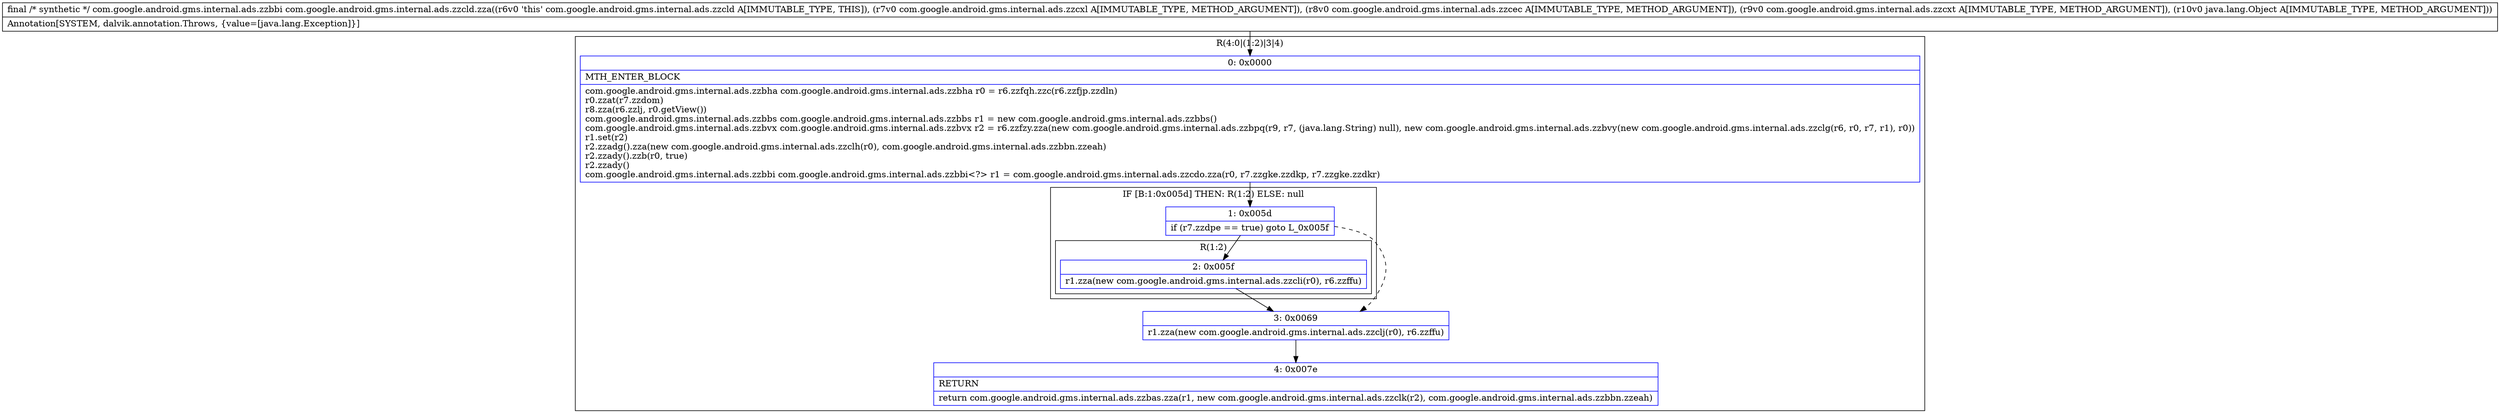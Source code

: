 digraph "CFG forcom.google.android.gms.internal.ads.zzcld.zza(Lcom\/google\/android\/gms\/internal\/ads\/zzcxl;Lcom\/google\/android\/gms\/internal\/ads\/zzcec;Lcom\/google\/android\/gms\/internal\/ads\/zzcxt;Ljava\/lang\/Object;)Lcom\/google\/android\/gms\/internal\/ads\/zzbbi;" {
subgraph cluster_Region_2014970799 {
label = "R(4:0|(1:2)|3|4)";
node [shape=record,color=blue];
Node_0 [shape=record,label="{0\:\ 0x0000|MTH_ENTER_BLOCK\l|com.google.android.gms.internal.ads.zzbha com.google.android.gms.internal.ads.zzbha r0 = r6.zzfqh.zzc(r6.zzfjp.zzdln)\lr0.zzat(r7.zzdom)\lr8.zza(r6.zzlj, r0.getView())\lcom.google.android.gms.internal.ads.zzbbs com.google.android.gms.internal.ads.zzbbs r1 = new com.google.android.gms.internal.ads.zzbbs()\lcom.google.android.gms.internal.ads.zzbvx com.google.android.gms.internal.ads.zzbvx r2 = r6.zzfzy.zza(new com.google.android.gms.internal.ads.zzbpq(r9, r7, (java.lang.String) null), new com.google.android.gms.internal.ads.zzbvy(new com.google.android.gms.internal.ads.zzclg(r6, r0, r7, r1), r0))\lr1.set(r2)\lr2.zzadg().zza(new com.google.android.gms.internal.ads.zzclh(r0), com.google.android.gms.internal.ads.zzbbn.zzeah)\lr2.zzady().zzb(r0, true)\lr2.zzady()\lcom.google.android.gms.internal.ads.zzbbi com.google.android.gms.internal.ads.zzbbi\<?\> r1 = com.google.android.gms.internal.ads.zzcdo.zza(r0, r7.zzgke.zzdkp, r7.zzgke.zzdkr)\l}"];
subgraph cluster_IfRegion_39352227 {
label = "IF [B:1:0x005d] THEN: R(1:2) ELSE: null";
node [shape=record,color=blue];
Node_1 [shape=record,label="{1\:\ 0x005d|if (r7.zzdpe == true) goto L_0x005f\l}"];
subgraph cluster_Region_1744057992 {
label = "R(1:2)";
node [shape=record,color=blue];
Node_2 [shape=record,label="{2\:\ 0x005f|r1.zza(new com.google.android.gms.internal.ads.zzcli(r0), r6.zzffu)\l}"];
}
}
Node_3 [shape=record,label="{3\:\ 0x0069|r1.zza(new com.google.android.gms.internal.ads.zzclj(r0), r6.zzffu)\l}"];
Node_4 [shape=record,label="{4\:\ 0x007e|RETURN\l|return com.google.android.gms.internal.ads.zzbas.zza(r1, new com.google.android.gms.internal.ads.zzclk(r2), com.google.android.gms.internal.ads.zzbbn.zzeah)\l}"];
}
MethodNode[shape=record,label="{final \/* synthetic *\/ com.google.android.gms.internal.ads.zzbbi com.google.android.gms.internal.ads.zzcld.zza((r6v0 'this' com.google.android.gms.internal.ads.zzcld A[IMMUTABLE_TYPE, THIS]), (r7v0 com.google.android.gms.internal.ads.zzcxl A[IMMUTABLE_TYPE, METHOD_ARGUMENT]), (r8v0 com.google.android.gms.internal.ads.zzcec A[IMMUTABLE_TYPE, METHOD_ARGUMENT]), (r9v0 com.google.android.gms.internal.ads.zzcxt A[IMMUTABLE_TYPE, METHOD_ARGUMENT]), (r10v0 java.lang.Object A[IMMUTABLE_TYPE, METHOD_ARGUMENT]))  | Annotation[SYSTEM, dalvik.annotation.Throws, \{value=[java.lang.Exception]\}]\l}"];
MethodNode -> Node_0;
Node_0 -> Node_1;
Node_1 -> Node_2;
Node_1 -> Node_3[style=dashed];
Node_2 -> Node_3;
Node_3 -> Node_4;
}

